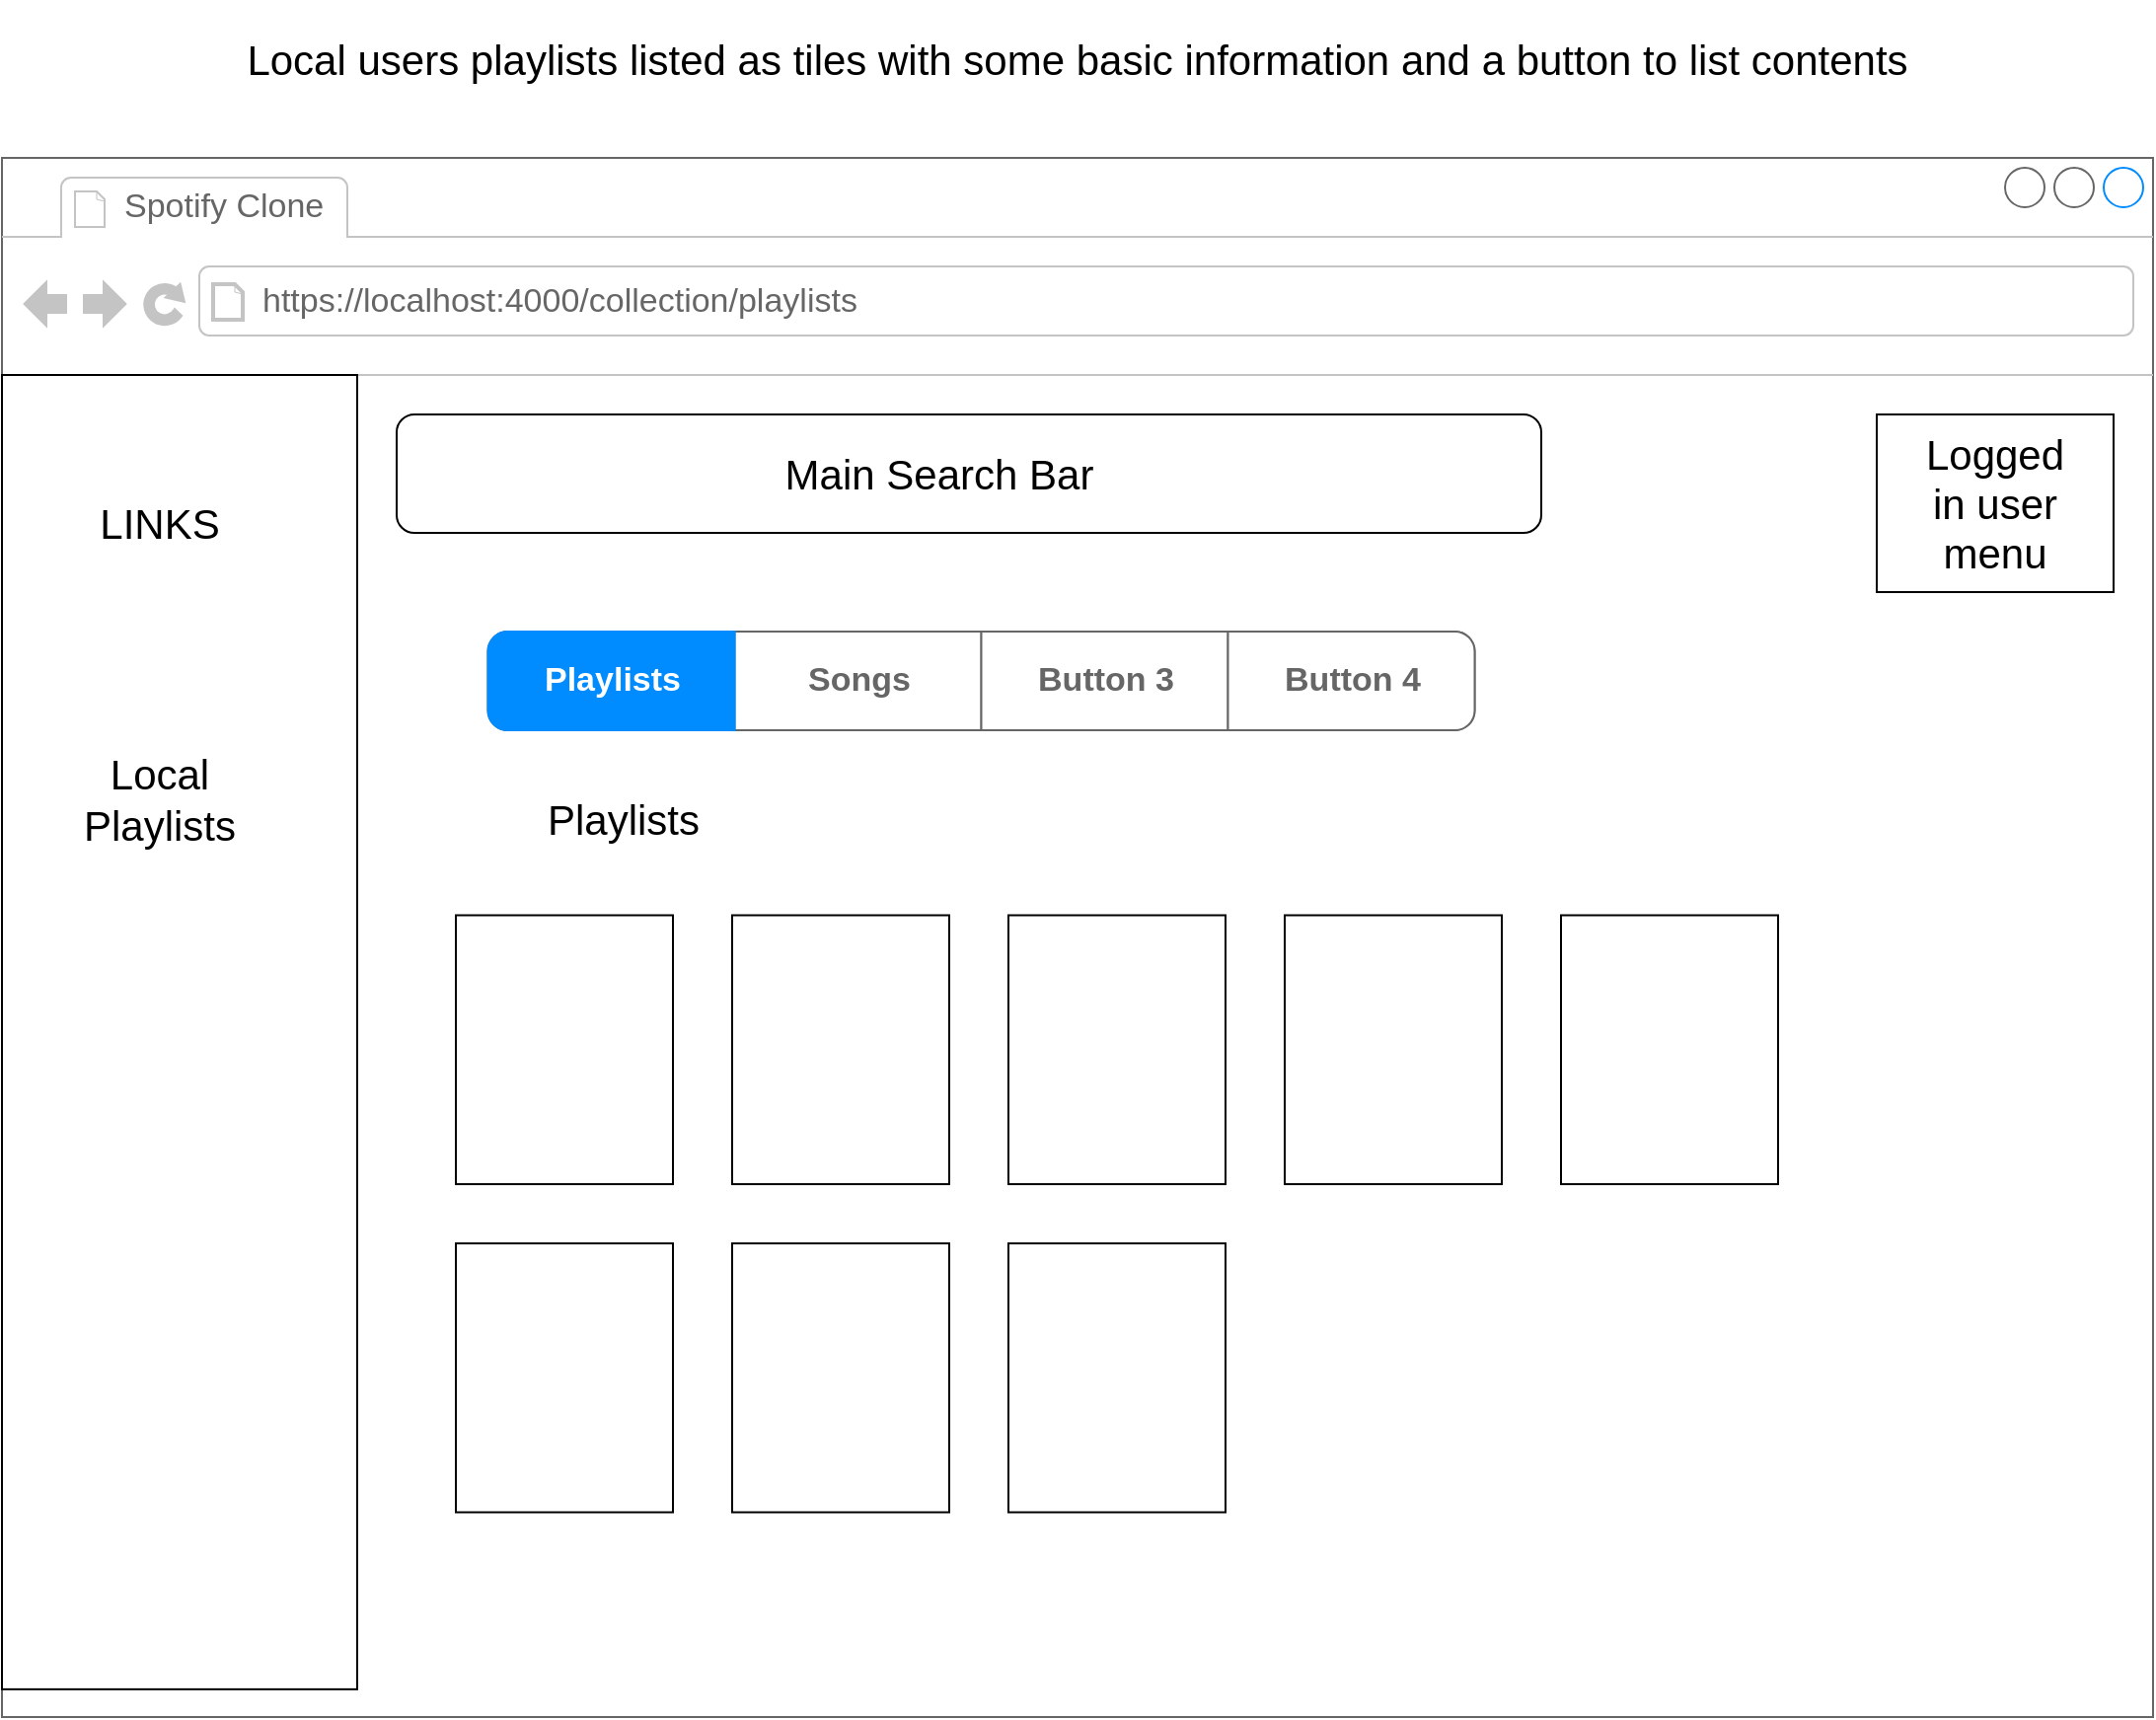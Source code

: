 <mxfile version="20.8.13" type="github">
  <diagram name="Page-1" id="N1_iyu-hienccwWXEp4m">
    <mxGraphModel dx="2049" dy="1091" grid="1" gridSize="10" guides="1" tooltips="1" connect="1" arrows="1" fold="1" page="1" pageScale="1" pageWidth="1200" pageHeight="900" math="0" shadow="0">
      <root>
        <mxCell id="0" />
        <mxCell id="1" parent="0" />
        <mxCell id="Xgk8EHbq-odzf0BHCwVj-1" value="rt" style="strokeWidth=1;shadow=0;dashed=0;align=center;html=1;shape=mxgraph.mockup.containers.browserWindow;rSize=0;strokeColor=#666666;strokeColor2=#008cff;strokeColor3=#c4c4c4;mainText=,;recursiveResize=0;" parent="1" vertex="1">
          <mxGeometry x="55" y="100" width="1090" height="790" as="geometry" />
        </mxCell>
        <mxCell id="Xgk8EHbq-odzf0BHCwVj-3" value="Spotify Clone" style="strokeWidth=1;shadow=0;dashed=0;align=center;html=1;shape=mxgraph.mockup.containers.anchor;fontSize=17;fontColor=#666666;align=left;" parent="Xgk8EHbq-odzf0BHCwVj-1" vertex="1">
          <mxGeometry x="60" y="12" width="110" height="26" as="geometry" />
        </mxCell>
        <mxCell id="Xgk8EHbq-odzf0BHCwVj-4" value="https://localhost:4000/collection/playlists" style="strokeWidth=1;shadow=0;dashed=0;align=center;html=1;shape=mxgraph.mockup.containers.anchor;rSize=0;fontSize=17;fontColor=#666666;align=left;" parent="Xgk8EHbq-odzf0BHCwVj-1" vertex="1">
          <mxGeometry x="130" y="60" width="250" height="26" as="geometry" />
        </mxCell>
        <mxCell id="Xgk8EHbq-odzf0BHCwVj-5" value="" style="rounded=0;whiteSpace=wrap;html=1;rotation=90;" parent="Xgk8EHbq-odzf0BHCwVj-1" vertex="1">
          <mxGeometry x="-242.96" y="352.97" width="665.93" height="180" as="geometry" />
        </mxCell>
        <mxCell id="Xgk8EHbq-odzf0BHCwVj-6" value="&lt;font style=&quot;font-size: 21px;&quot;&gt;LINKS&lt;/font&gt;" style="text;html=1;strokeColor=none;fillColor=none;align=center;verticalAlign=middle;whiteSpace=wrap;rounded=0;" parent="Xgk8EHbq-odzf0BHCwVj-1" vertex="1">
          <mxGeometry x="20" y="130" width="120" height="110" as="geometry" />
        </mxCell>
        <mxCell id="Xgk8EHbq-odzf0BHCwVj-7" value="&lt;font style=&quot;font-size: 21px;&quot;&gt;Local&lt;br&gt;Playlists&lt;br&gt;&lt;/font&gt;" style="text;html=1;strokeColor=none;fillColor=none;align=center;verticalAlign=middle;whiteSpace=wrap;rounded=0;" parent="Xgk8EHbq-odzf0BHCwVj-1" vertex="1">
          <mxGeometry x="20" y="270" width="120" height="110" as="geometry" />
        </mxCell>
        <mxCell id="Xgk8EHbq-odzf0BHCwVj-8" value="" style="rounded=1;whiteSpace=wrap;html=1;fontSize=21;" parent="Xgk8EHbq-odzf0BHCwVj-1" vertex="1">
          <mxGeometry x="200" y="130" width="580" height="60" as="geometry" />
        </mxCell>
        <mxCell id="Xgk8EHbq-odzf0BHCwVj-9" value="Main Search Bar" style="text;html=1;strokeColor=none;fillColor=none;align=center;verticalAlign=middle;whiteSpace=wrap;rounded=0;fontSize=21;" parent="Xgk8EHbq-odzf0BHCwVj-1" vertex="1">
          <mxGeometry x="210" y="145" width="530" height="30" as="geometry" />
        </mxCell>
        <mxCell id="Xgk8EHbq-odzf0BHCwVj-10" value="" style="rounded=0;whiteSpace=wrap;html=1;fontSize=21;" parent="Xgk8EHbq-odzf0BHCwVj-1" vertex="1">
          <mxGeometry x="950" y="130" width="120" height="90" as="geometry" />
        </mxCell>
        <mxCell id="Xgk8EHbq-odzf0BHCwVj-11" value="Logged in user menu" style="text;html=1;strokeColor=none;fillColor=none;align=center;verticalAlign=middle;whiteSpace=wrap;rounded=0;fontSize=21;" parent="Xgk8EHbq-odzf0BHCwVj-1" vertex="1">
          <mxGeometry x="980" y="160" width="60" height="30" as="geometry" />
        </mxCell>
        <mxCell id="Xgk8EHbq-odzf0BHCwVj-42" value="" style="strokeWidth=1;shadow=0;dashed=0;align=center;html=1;shape=mxgraph.mockup.rrect;rSize=10;fillColor=#ffffff;strokeColor=#666666;" parent="Xgk8EHbq-odzf0BHCwVj-1" vertex="1">
          <mxGeometry x="246.25" y="240" width="500" height="50" as="geometry" />
        </mxCell>
        <mxCell id="Xgk8EHbq-odzf0BHCwVj-43" value="Songs" style="strokeColor=inherit;fillColor=inherit;gradientColor=inherit;strokeWidth=1;shadow=0;dashed=0;align=center;html=1;shape=mxgraph.mockup.rrect;rSize=0;fontSize=17;fontColor=#666666;fontStyle=1;resizeHeight=1;" parent="Xgk8EHbq-odzf0BHCwVj-42" vertex="1">
          <mxGeometry width="125" height="50" relative="1" as="geometry">
            <mxPoint x="125" as="offset" />
          </mxGeometry>
        </mxCell>
        <mxCell id="Xgk8EHbq-odzf0BHCwVj-44" value="Button 3" style="strokeColor=inherit;fillColor=inherit;gradientColor=inherit;strokeWidth=1;shadow=0;dashed=0;align=center;html=1;shape=mxgraph.mockup.rrect;rSize=0;fontSize=17;fontColor=#666666;fontStyle=1;resizeHeight=1;" parent="Xgk8EHbq-odzf0BHCwVj-42" vertex="1">
          <mxGeometry width="125" height="50" relative="1" as="geometry">
            <mxPoint x="250" as="offset" />
          </mxGeometry>
        </mxCell>
        <mxCell id="Xgk8EHbq-odzf0BHCwVj-45" value="Button 4" style="strokeColor=inherit;fillColor=inherit;gradientColor=inherit;strokeWidth=1;shadow=0;dashed=0;align=center;html=1;shape=mxgraph.mockup.rightButton;rSize=10;fontSize=17;fontColor=#666666;fontStyle=1;resizeHeight=1;" parent="Xgk8EHbq-odzf0BHCwVj-42" vertex="1">
          <mxGeometry x="1" width="125" height="50" relative="1" as="geometry">
            <mxPoint x="-125" as="offset" />
          </mxGeometry>
        </mxCell>
        <mxCell id="Xgk8EHbq-odzf0BHCwVj-46" value="Playlists" style="strokeWidth=1;shadow=0;dashed=0;align=center;html=1;shape=mxgraph.mockup.leftButton;rSize=10;fontSize=17;fontColor=#ffffff;fontStyle=1;fillColor=#008cff;strokeColor=#008cff;resizeHeight=1;" parent="Xgk8EHbq-odzf0BHCwVj-42" vertex="1">
          <mxGeometry width="125" height="50" relative="1" as="geometry" />
        </mxCell>
        <mxCell id="Xgk8EHbq-odzf0BHCwVj-47" value="" style="rounded=0;whiteSpace=wrap;html=1;" parent="Xgk8EHbq-odzf0BHCwVj-1" vertex="1">
          <mxGeometry x="230" y="383.75" width="110" height="136.25" as="geometry" />
        </mxCell>
        <mxCell id="Xgk8EHbq-odzf0BHCwVj-48" value="Playlists" style="text;html=1;strokeColor=none;fillColor=none;align=center;verticalAlign=middle;whiteSpace=wrap;rounded=0;fontSize=21;" parent="Xgk8EHbq-odzf0BHCwVj-1" vertex="1">
          <mxGeometry x="50" y="320" width="530" height="30" as="geometry" />
        </mxCell>
        <mxCell id="Xgk8EHbq-odzf0BHCwVj-49" value="" style="rounded=0;whiteSpace=wrap;html=1;" parent="Xgk8EHbq-odzf0BHCwVj-1" vertex="1">
          <mxGeometry x="370" y="383.75" width="110" height="136.25" as="geometry" />
        </mxCell>
        <mxCell id="Xgk8EHbq-odzf0BHCwVj-50" value="" style="rounded=0;whiteSpace=wrap;html=1;" parent="Xgk8EHbq-odzf0BHCwVj-1" vertex="1">
          <mxGeometry x="510" y="383.75" width="110" height="136.25" as="geometry" />
        </mxCell>
        <mxCell id="Xgk8EHbq-odzf0BHCwVj-51" value="" style="rounded=0;whiteSpace=wrap;html=1;" parent="Xgk8EHbq-odzf0BHCwVj-1" vertex="1">
          <mxGeometry x="790" y="383.75" width="110" height="136.25" as="geometry" />
        </mxCell>
        <mxCell id="Xgk8EHbq-odzf0BHCwVj-52" value="" style="rounded=0;whiteSpace=wrap;html=1;" parent="Xgk8EHbq-odzf0BHCwVj-1" vertex="1">
          <mxGeometry x="650" y="383.75" width="110" height="136.25" as="geometry" />
        </mxCell>
        <mxCell id="Xgk8EHbq-odzf0BHCwVj-53" value="" style="rounded=0;whiteSpace=wrap;html=1;" parent="Xgk8EHbq-odzf0BHCwVj-1" vertex="1">
          <mxGeometry x="230" y="550" width="110" height="136.25" as="geometry" />
        </mxCell>
        <mxCell id="Xgk8EHbq-odzf0BHCwVj-54" value="" style="rounded=0;whiteSpace=wrap;html=1;" parent="Xgk8EHbq-odzf0BHCwVj-1" vertex="1">
          <mxGeometry x="370" y="550" width="110" height="136.25" as="geometry" />
        </mxCell>
        <mxCell id="Xgk8EHbq-odzf0BHCwVj-55" value="" style="rounded=0;whiteSpace=wrap;html=1;" parent="Xgk8EHbq-odzf0BHCwVj-1" vertex="1">
          <mxGeometry x="510" y="550" width="110" height="136.25" as="geometry" />
        </mxCell>
        <mxCell id="Xgk8EHbq-odzf0BHCwVj-32" value="&lt;font style=&quot;font-size: 21px;&quot;&gt;Local users playlists listed as tiles with some basic information and a button to list contents&lt;/font&gt;" style="text;html=1;strokeColor=none;fillColor=none;align=center;verticalAlign=middle;whiteSpace=wrap;rounded=0;" parent="1" vertex="1">
          <mxGeometry x="65" y="20" width="1070" height="60" as="geometry" />
        </mxCell>
      </root>
    </mxGraphModel>
  </diagram>
</mxfile>
